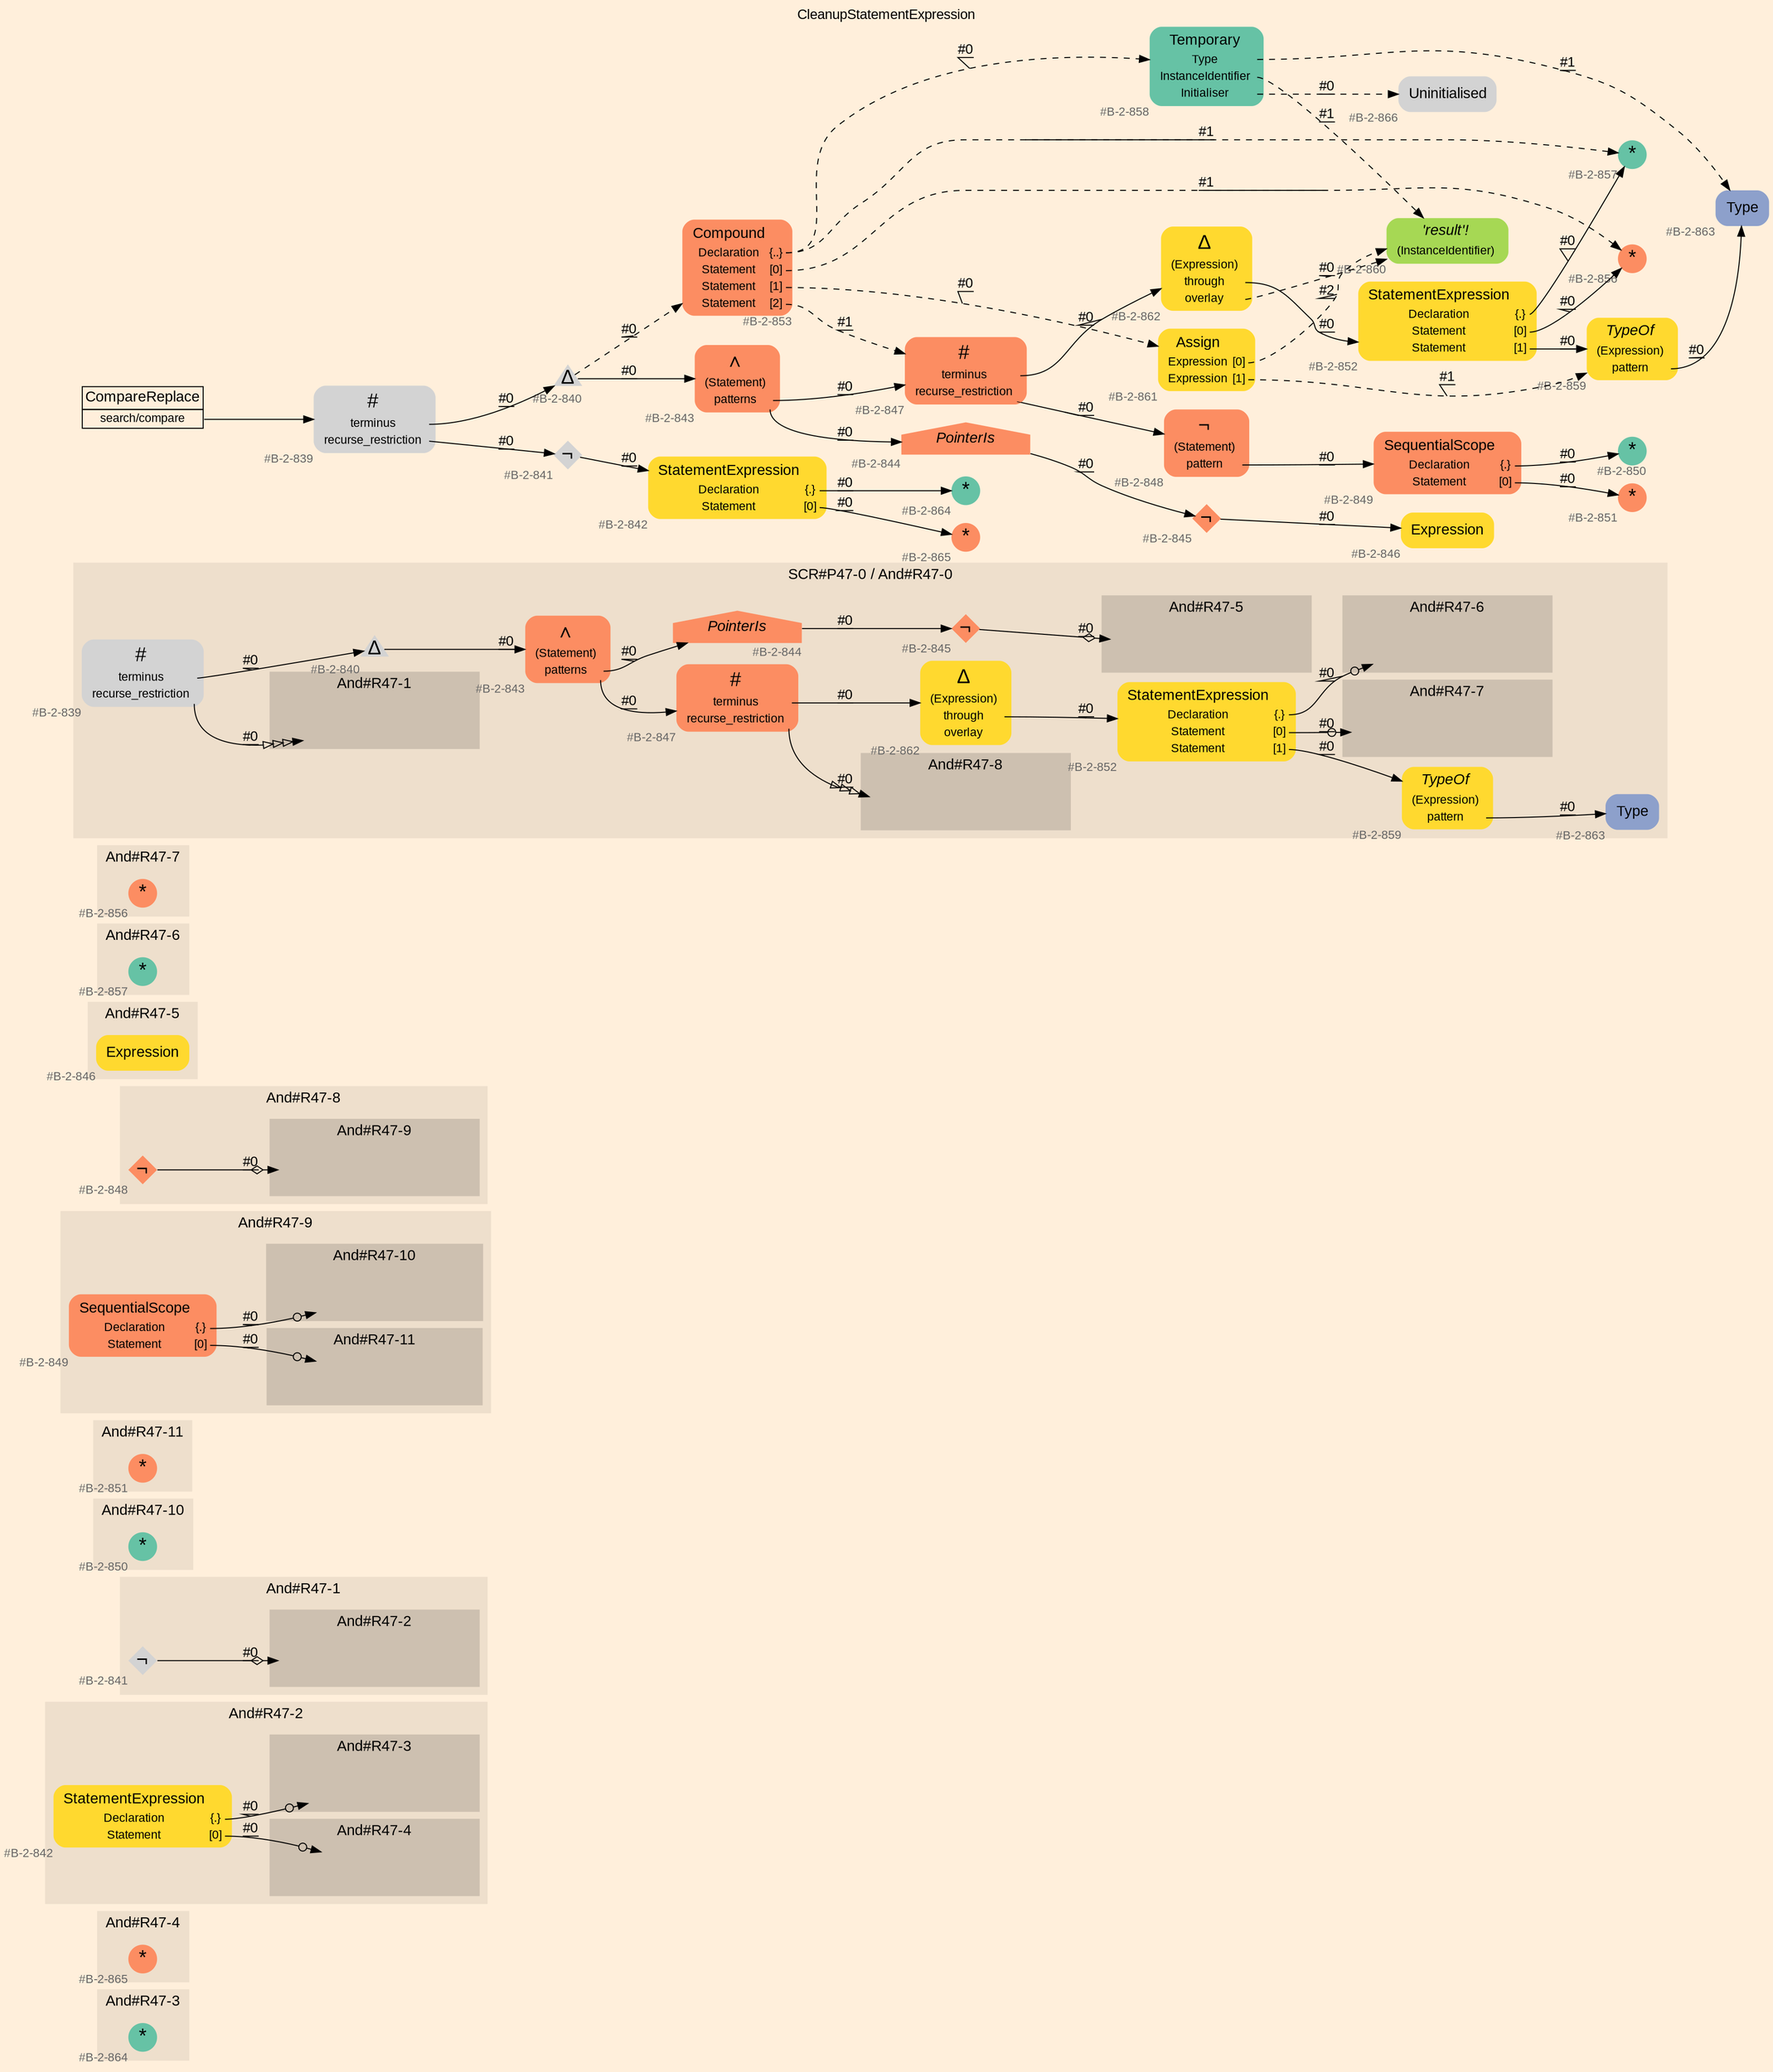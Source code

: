 digraph "CleanupStatementExpression" {
label = "CleanupStatementExpression"
labelloc = t
graph [
    rankdir = "LR"
    ranksep = 0.3
    bgcolor = antiquewhite1
    color = black
    fontcolor = black
    fontname = "Arial"
];
node [
    fontname = "Arial"
];
edge [
    fontname = "Arial"
];

// -------------------- figure And#R47-3 --------------------
// -------- region And#R47-3 ----------
subgraph "clusterAnd#R47-3" {
    label = "And#R47-3"
    style = "filled"
    color = antiquewhite2
    fontsize = "15"
    // -------- block And#R47-3/#B-2-864 ----------
    "And#R47-3/#B-2-864" [
        fillcolor = "/set28/1"
        xlabel = "#B-2-864"
        fontsize = "12"
        fontcolor = grey40
        shape = "circle"
        label = <<FONT COLOR="black" POINT-SIZE="20">*</FONT>>
        style = "filled"
        penwidth = 0.0
        fixedsize = true
        width = 0.4
        height = 0.4
    ];
    
}


// -------------------- figure And#R47-4 --------------------
// -------- region And#R47-4 ----------
subgraph "clusterAnd#R47-4" {
    label = "And#R47-4"
    style = "filled"
    color = antiquewhite2
    fontsize = "15"
    // -------- block And#R47-4/#B-2-865 ----------
    "And#R47-4/#B-2-865" [
        fillcolor = "/set28/2"
        xlabel = "#B-2-865"
        fontsize = "12"
        fontcolor = grey40
        shape = "circle"
        label = <<FONT COLOR="black" POINT-SIZE="20">*</FONT>>
        style = "filled"
        penwidth = 0.0
        fixedsize = true
        width = 0.4
        height = 0.4
    ];
    
}


// -------------------- figure And#R47-2 --------------------
// -------- region And#R47-2 ----------
subgraph "clusterAnd#R47-2" {
    label = "And#R47-2"
    style = "filled"
    color = antiquewhite2
    fontsize = "15"
    // -------- block And#R47-2/#B-2-842 ----------
    "And#R47-2/#B-2-842" [
        fillcolor = "/set28/6"
        xlabel = "#B-2-842"
        fontsize = "12"
        fontcolor = grey40
        shape = "plaintext"
        label = <<TABLE BORDER="0" CELLBORDER="0" CELLSPACING="0">
         <TR><TD><FONT COLOR="black" POINT-SIZE="15">StatementExpression</FONT></TD></TR>
         <TR><TD><FONT COLOR="black" POINT-SIZE="12">Declaration</FONT></TD><TD PORT="port0"><FONT COLOR="black" POINT-SIZE="12">{.}</FONT></TD></TR>
         <TR><TD><FONT COLOR="black" POINT-SIZE="12">Statement</FONT></TD><TD PORT="port1"><FONT COLOR="black" POINT-SIZE="12">[0]</FONT></TD></TR>
        </TABLE>>
        style = "rounded,filled"
    ];
    
    // -------- region And#R47-2/And#R47-3 ----------
    subgraph "clusterAnd#R47-2/And#R47-3" {
        label = "And#R47-3"
        style = "filled"
        color = antiquewhite3
        fontsize = "15"
        // -------- block And#R47-2/And#R47-3/#B-2-864 ----------
        "And#R47-2/And#R47-3/#B-2-864" [
            fillcolor = "/set28/1"
            xlabel = "#B-2-864"
            fontsize = "12"
            fontcolor = grey40
            shape = "none"
            style = "invisible"
        ];
        
    }
    
    // -------- region And#R47-2/And#R47-4 ----------
    subgraph "clusterAnd#R47-2/And#R47-4" {
        label = "And#R47-4"
        style = "filled"
        color = antiquewhite3
        fontsize = "15"
        // -------- block And#R47-2/And#R47-4/#B-2-865 ----------
        "And#R47-2/And#R47-4/#B-2-865" [
            fillcolor = "/set28/2"
            xlabel = "#B-2-865"
            fontsize = "12"
            fontcolor = grey40
            shape = "none"
            style = "invisible"
        ];
        
    }
    
}

"And#R47-2/#B-2-842":port0 -> "And#R47-2/And#R47-3/#B-2-864" [
    arrowhead="normalnoneodot"
    label = "#0"
    decorate = true
    color = black
    fontcolor = black
];

"And#R47-2/#B-2-842":port1 -> "And#R47-2/And#R47-4/#B-2-865" [
    arrowhead="normalnoneodot"
    label = "#0"
    decorate = true
    color = black
    fontcolor = black
];


// -------------------- figure And#R47-1 --------------------
// -------- region And#R47-1 ----------
subgraph "clusterAnd#R47-1" {
    label = "And#R47-1"
    style = "filled"
    color = antiquewhite2
    fontsize = "15"
    // -------- block And#R47-1/#B-2-841 ----------
    "And#R47-1/#B-2-841" [
        xlabel = "#B-2-841"
        fontsize = "12"
        fontcolor = grey40
        shape = "diamond"
        label = <<FONT COLOR="black" POINT-SIZE="20">¬</FONT>>
        style = "filled"
        penwidth = 0.0
        fixedsize = true
        width = 0.4
        height = 0.4
    ];
    
    // -------- region And#R47-1/And#R47-2 ----------
    subgraph "clusterAnd#R47-1/And#R47-2" {
        label = "And#R47-2"
        style = "filled"
        color = antiquewhite3
        fontsize = "15"
        // -------- block And#R47-1/And#R47-2/#B-2-842 ----------
        "And#R47-1/And#R47-2/#B-2-842" [
            fillcolor = "/set28/6"
            xlabel = "#B-2-842"
            fontsize = "12"
            fontcolor = grey40
            shape = "none"
            style = "invisible"
        ];
        
    }
    
}

"And#R47-1/#B-2-841" -> "And#R47-1/And#R47-2/#B-2-842" [
    arrowhead="normalnoneodiamond"
    label = "#0"
    decorate = true
    color = black
    fontcolor = black
];


// -------------------- figure And#R47-10 --------------------
// -------- region And#R47-10 ----------
subgraph "clusterAnd#R47-10" {
    label = "And#R47-10"
    style = "filled"
    color = antiquewhite2
    fontsize = "15"
    // -------- block And#R47-10/#B-2-850 ----------
    "And#R47-10/#B-2-850" [
        fillcolor = "/set28/1"
        xlabel = "#B-2-850"
        fontsize = "12"
        fontcolor = grey40
        shape = "circle"
        label = <<FONT COLOR="black" POINT-SIZE="20">*</FONT>>
        style = "filled"
        penwidth = 0.0
        fixedsize = true
        width = 0.4
        height = 0.4
    ];
    
}


// -------------------- figure And#R47-11 --------------------
// -------- region And#R47-11 ----------
subgraph "clusterAnd#R47-11" {
    label = "And#R47-11"
    style = "filled"
    color = antiquewhite2
    fontsize = "15"
    // -------- block And#R47-11/#B-2-851 ----------
    "And#R47-11/#B-2-851" [
        fillcolor = "/set28/2"
        xlabel = "#B-2-851"
        fontsize = "12"
        fontcolor = grey40
        shape = "circle"
        label = <<FONT COLOR="black" POINT-SIZE="20">*</FONT>>
        style = "filled"
        penwidth = 0.0
        fixedsize = true
        width = 0.4
        height = 0.4
    ];
    
}


// -------------------- figure And#R47-9 --------------------
// -------- region And#R47-9 ----------
subgraph "clusterAnd#R47-9" {
    label = "And#R47-9"
    style = "filled"
    color = antiquewhite2
    fontsize = "15"
    // -------- block And#R47-9/#B-2-849 ----------
    "And#R47-9/#B-2-849" [
        fillcolor = "/set28/2"
        xlabel = "#B-2-849"
        fontsize = "12"
        fontcolor = grey40
        shape = "plaintext"
        label = <<TABLE BORDER="0" CELLBORDER="0" CELLSPACING="0">
         <TR><TD><FONT COLOR="black" POINT-SIZE="15">SequentialScope</FONT></TD></TR>
         <TR><TD><FONT COLOR="black" POINT-SIZE="12">Declaration</FONT></TD><TD PORT="port0"><FONT COLOR="black" POINT-SIZE="12">{.}</FONT></TD></TR>
         <TR><TD><FONT COLOR="black" POINT-SIZE="12">Statement</FONT></TD><TD PORT="port1"><FONT COLOR="black" POINT-SIZE="12">[0]</FONT></TD></TR>
        </TABLE>>
        style = "rounded,filled"
    ];
    
    // -------- region And#R47-9/And#R47-10 ----------
    subgraph "clusterAnd#R47-9/And#R47-10" {
        label = "And#R47-10"
        style = "filled"
        color = antiquewhite3
        fontsize = "15"
        // -------- block And#R47-9/And#R47-10/#B-2-850 ----------
        "And#R47-9/And#R47-10/#B-2-850" [
            fillcolor = "/set28/1"
            xlabel = "#B-2-850"
            fontsize = "12"
            fontcolor = grey40
            shape = "none"
            style = "invisible"
        ];
        
    }
    
    // -------- region And#R47-9/And#R47-11 ----------
    subgraph "clusterAnd#R47-9/And#R47-11" {
        label = "And#R47-11"
        style = "filled"
        color = antiquewhite3
        fontsize = "15"
        // -------- block And#R47-9/And#R47-11/#B-2-851 ----------
        "And#R47-9/And#R47-11/#B-2-851" [
            fillcolor = "/set28/2"
            xlabel = "#B-2-851"
            fontsize = "12"
            fontcolor = grey40
            shape = "none"
            style = "invisible"
        ];
        
    }
    
}

"And#R47-9/#B-2-849":port0 -> "And#R47-9/And#R47-10/#B-2-850" [
    arrowhead="normalnoneodot"
    label = "#0"
    decorate = true
    color = black
    fontcolor = black
];

"And#R47-9/#B-2-849":port1 -> "And#R47-9/And#R47-11/#B-2-851" [
    arrowhead="normalnoneodot"
    label = "#0"
    decorate = true
    color = black
    fontcolor = black
];


// -------------------- figure And#R47-8 --------------------
// -------- region And#R47-8 ----------
subgraph "clusterAnd#R47-8" {
    label = "And#R47-8"
    style = "filled"
    color = antiquewhite2
    fontsize = "15"
    // -------- block And#R47-8/#B-2-848 ----------
    "And#R47-8/#B-2-848" [
        fillcolor = "/set28/2"
        xlabel = "#B-2-848"
        fontsize = "12"
        fontcolor = grey40
        shape = "diamond"
        label = <<FONT COLOR="black" POINT-SIZE="20">¬</FONT>>
        style = "filled"
        penwidth = 0.0
        fixedsize = true
        width = 0.4
        height = 0.4
    ];
    
    // -------- region And#R47-8/And#R47-9 ----------
    subgraph "clusterAnd#R47-8/And#R47-9" {
        label = "And#R47-9"
        style = "filled"
        color = antiquewhite3
        fontsize = "15"
        // -------- block And#R47-8/And#R47-9/#B-2-849 ----------
        "And#R47-8/And#R47-9/#B-2-849" [
            fillcolor = "/set28/2"
            xlabel = "#B-2-849"
            fontsize = "12"
            fontcolor = grey40
            shape = "none"
            style = "invisible"
        ];
        
    }
    
}

"And#R47-8/#B-2-848" -> "And#R47-8/And#R47-9/#B-2-849" [
    arrowhead="normalnoneodiamond"
    label = "#0"
    decorate = true
    color = black
    fontcolor = black
];


// -------------------- figure And#R47-5 --------------------
// -------- region And#R47-5 ----------
subgraph "clusterAnd#R47-5" {
    label = "And#R47-5"
    style = "filled"
    color = antiquewhite2
    fontsize = "15"
    // -------- block And#R47-5/#B-2-846 ----------
    "And#R47-5/#B-2-846" [
        fillcolor = "/set28/6"
        xlabel = "#B-2-846"
        fontsize = "12"
        fontcolor = grey40
        shape = "plaintext"
        label = <<TABLE BORDER="0" CELLBORDER="0" CELLSPACING="0">
         <TR><TD><FONT COLOR="black" POINT-SIZE="15">Expression</FONT></TD></TR>
        </TABLE>>
        style = "rounded,filled"
    ];
    
}


// -------------------- figure And#R47-6 --------------------
// -------- region And#R47-6 ----------
subgraph "clusterAnd#R47-6" {
    label = "And#R47-6"
    style = "filled"
    color = antiquewhite2
    fontsize = "15"
    // -------- block And#R47-6/#B-2-857 ----------
    "And#R47-6/#B-2-857" [
        fillcolor = "/set28/1"
        xlabel = "#B-2-857"
        fontsize = "12"
        fontcolor = grey40
        shape = "circle"
        label = <<FONT COLOR="black" POINT-SIZE="20">*</FONT>>
        style = "filled"
        penwidth = 0.0
        fixedsize = true
        width = 0.4
        height = 0.4
    ];
    
}


// -------------------- figure And#R47-7 --------------------
// -------- region And#R47-7 ----------
subgraph "clusterAnd#R47-7" {
    label = "And#R47-7"
    style = "filled"
    color = antiquewhite2
    fontsize = "15"
    // -------- block And#R47-7/#B-2-856 ----------
    "And#R47-7/#B-2-856" [
        fillcolor = "/set28/2"
        xlabel = "#B-2-856"
        fontsize = "12"
        fontcolor = grey40
        shape = "circle"
        label = <<FONT COLOR="black" POINT-SIZE="20">*</FONT>>
        style = "filled"
        penwidth = 0.0
        fixedsize = true
        width = 0.4
        height = 0.4
    ];
    
}


// -------------------- figure And#R47-0 --------------------
// -------- region And#R47-0 ----------
subgraph "clusterAnd#R47-0" {
    label = "SCR#P47-0 / And#R47-0"
    style = "filled"
    color = antiquewhite2
    fontsize = "15"
    // -------- block And#R47-0/#B-2-843 ----------
    "And#R47-0/#B-2-843" [
        fillcolor = "/set28/2"
        xlabel = "#B-2-843"
        fontsize = "12"
        fontcolor = grey40
        shape = "plaintext"
        label = <<TABLE BORDER="0" CELLBORDER="0" CELLSPACING="0">
         <TR><TD><FONT COLOR="black" POINT-SIZE="20">∧</FONT></TD></TR>
         <TR><TD><FONT COLOR="black" POINT-SIZE="12">(Statement)</FONT></TD><TD PORT="port0"></TD></TR>
         <TR><TD><FONT COLOR="black" POINT-SIZE="12">patterns</FONT></TD><TD PORT="port1"></TD></TR>
        </TABLE>>
        style = "rounded,filled"
    ];
    
    // -------- block And#R47-0/#B-2-863 ----------
    "And#R47-0/#B-2-863" [
        fillcolor = "/set28/3"
        xlabel = "#B-2-863"
        fontsize = "12"
        fontcolor = grey40
        shape = "plaintext"
        label = <<TABLE BORDER="0" CELLBORDER="0" CELLSPACING="0">
         <TR><TD><FONT COLOR="black" POINT-SIZE="15">Type</FONT></TD></TR>
        </TABLE>>
        style = "rounded,filled"
    ];
    
    // -------- block And#R47-0/#B-2-852 ----------
    "And#R47-0/#B-2-852" [
        fillcolor = "/set28/6"
        xlabel = "#B-2-852"
        fontsize = "12"
        fontcolor = grey40
        shape = "plaintext"
        label = <<TABLE BORDER="0" CELLBORDER="0" CELLSPACING="0">
         <TR><TD><FONT COLOR="black" POINT-SIZE="15">StatementExpression</FONT></TD></TR>
         <TR><TD><FONT COLOR="black" POINT-SIZE="12">Declaration</FONT></TD><TD PORT="port0"><FONT COLOR="black" POINT-SIZE="12">{.}</FONT></TD></TR>
         <TR><TD><FONT COLOR="black" POINT-SIZE="12">Statement</FONT></TD><TD PORT="port1"><FONT COLOR="black" POINT-SIZE="12">[0]</FONT></TD></TR>
         <TR><TD><FONT COLOR="black" POINT-SIZE="12">Statement</FONT></TD><TD PORT="port2"><FONT COLOR="black" POINT-SIZE="12">[1]</FONT></TD></TR>
        </TABLE>>
        style = "rounded,filled"
    ];
    
    // -------- block And#R47-0/#B-2-845 ----------
    "And#R47-0/#B-2-845" [
        fillcolor = "/set28/2"
        xlabel = "#B-2-845"
        fontsize = "12"
        fontcolor = grey40
        shape = "diamond"
        label = <<FONT COLOR="black" POINT-SIZE="20">¬</FONT>>
        style = "filled"
        penwidth = 0.0
        fixedsize = true
        width = 0.4
        height = 0.4
    ];
    
    // -------- block And#R47-0/#B-2-862 ----------
    "And#R47-0/#B-2-862" [
        fillcolor = "/set28/6"
        xlabel = "#B-2-862"
        fontsize = "12"
        fontcolor = grey40
        shape = "plaintext"
        label = <<TABLE BORDER="0" CELLBORDER="0" CELLSPACING="0">
         <TR><TD><FONT COLOR="black" POINT-SIZE="20">Δ</FONT></TD></TR>
         <TR><TD><FONT COLOR="black" POINT-SIZE="12">(Expression)</FONT></TD><TD PORT="port0"></TD></TR>
         <TR><TD><FONT COLOR="black" POINT-SIZE="12">through</FONT></TD><TD PORT="port1"></TD></TR>
         <TR><TD><FONT COLOR="black" POINT-SIZE="12">overlay</FONT></TD><TD PORT="port2"></TD></TR>
        </TABLE>>
        style = "rounded,filled"
    ];
    
    // -------- block And#R47-0/#B-2-839 ----------
    "And#R47-0/#B-2-839" [
        xlabel = "#B-2-839"
        fontsize = "12"
        fontcolor = grey40
        shape = "plaintext"
        label = <<TABLE BORDER="0" CELLBORDER="0" CELLSPACING="0">
         <TR><TD><FONT COLOR="black" POINT-SIZE="20">#</FONT></TD></TR>
         <TR><TD><FONT COLOR="black" POINT-SIZE="12">terminus</FONT></TD><TD PORT="port0"></TD></TR>
         <TR><TD><FONT COLOR="black" POINT-SIZE="12">recurse_restriction</FONT></TD><TD PORT="port1"></TD></TR>
        </TABLE>>
        style = "rounded,filled"
    ];
    
    // -------- block And#R47-0/#B-2-847 ----------
    "And#R47-0/#B-2-847" [
        fillcolor = "/set28/2"
        xlabel = "#B-2-847"
        fontsize = "12"
        fontcolor = grey40
        shape = "plaintext"
        label = <<TABLE BORDER="0" CELLBORDER="0" CELLSPACING="0">
         <TR><TD><FONT COLOR="black" POINT-SIZE="20">#</FONT></TD></TR>
         <TR><TD><FONT COLOR="black" POINT-SIZE="12">terminus</FONT></TD><TD PORT="port0"></TD></TR>
         <TR><TD><FONT COLOR="black" POINT-SIZE="12">recurse_restriction</FONT></TD><TD PORT="port1"></TD></TR>
        </TABLE>>
        style = "rounded,filled"
    ];
    
    // -------- block And#R47-0/#B-2-840 ----------
    "And#R47-0/#B-2-840" [
        xlabel = "#B-2-840"
        fontsize = "12"
        fontcolor = grey40
        shape = "triangle"
        label = <<FONT COLOR="black" POINT-SIZE="20">Δ</FONT>>
        style = "filled"
        penwidth = 0.0
        fixedsize = true
        width = 0.4
        height = 0.4
    ];
    
    // -------- block And#R47-0/#B-2-844 ----------
    "And#R47-0/#B-2-844" [
        fillcolor = "/set28/2"
        xlabel = "#B-2-844"
        fontsize = "12"
        fontcolor = grey40
        shape = "house"
        label = <<FONT COLOR="black" POINT-SIZE="15"><I>PointerIs</I></FONT>>
        style = "filled"
        penwidth = 0.0
    ];
    
    // -------- block And#R47-0/#B-2-859 ----------
    "And#R47-0/#B-2-859" [
        fillcolor = "/set28/6"
        xlabel = "#B-2-859"
        fontsize = "12"
        fontcolor = grey40
        shape = "plaintext"
        label = <<TABLE BORDER="0" CELLBORDER="0" CELLSPACING="0">
         <TR><TD><FONT COLOR="black" POINT-SIZE="15"><I>TypeOf</I></FONT></TD></TR>
         <TR><TD><FONT COLOR="black" POINT-SIZE="12">(Expression)</FONT></TD><TD PORT="port0"></TD></TR>
         <TR><TD><FONT COLOR="black" POINT-SIZE="12">pattern</FONT></TD><TD PORT="port1"></TD></TR>
        </TABLE>>
        style = "rounded,filled"
    ];
    
    // -------- region And#R47-0/And#R47-1 ----------
    subgraph "clusterAnd#R47-0/And#R47-1" {
        label = "And#R47-1"
        style = "filled"
        color = antiquewhite3
        fontsize = "15"
        // -------- block And#R47-0/And#R47-1/#B-2-841 ----------
        "And#R47-0/And#R47-1/#B-2-841" [
            xlabel = "#B-2-841"
            fontsize = "12"
            fontcolor = grey40
            shape = "none"
            style = "invisible"
        ];
        
    }
    
    // -------- region And#R47-0/And#R47-5 ----------
    subgraph "clusterAnd#R47-0/And#R47-5" {
        label = "And#R47-5"
        style = "filled"
        color = antiquewhite3
        fontsize = "15"
        // -------- block And#R47-0/And#R47-5/#B-2-846 ----------
        "And#R47-0/And#R47-5/#B-2-846" [
            fillcolor = "/set28/6"
            xlabel = "#B-2-846"
            fontsize = "12"
            fontcolor = grey40
            shape = "none"
            style = "invisible"
        ];
        
    }
    
    // -------- region And#R47-0/And#R47-6 ----------
    subgraph "clusterAnd#R47-0/And#R47-6" {
        label = "And#R47-6"
        style = "filled"
        color = antiquewhite3
        fontsize = "15"
        // -------- block And#R47-0/And#R47-6/#B-2-857 ----------
        "And#R47-0/And#R47-6/#B-2-857" [
            fillcolor = "/set28/1"
            xlabel = "#B-2-857"
            fontsize = "12"
            fontcolor = grey40
            shape = "none"
            style = "invisible"
        ];
        
    }
    
    // -------- region And#R47-0/And#R47-7 ----------
    subgraph "clusterAnd#R47-0/And#R47-7" {
        label = "And#R47-7"
        style = "filled"
        color = antiquewhite3
        fontsize = "15"
        // -------- block And#R47-0/And#R47-7/#B-2-856 ----------
        "And#R47-0/And#R47-7/#B-2-856" [
            fillcolor = "/set28/2"
            xlabel = "#B-2-856"
            fontsize = "12"
            fontcolor = grey40
            shape = "none"
            style = "invisible"
        ];
        
    }
    
    // -------- region And#R47-0/And#R47-8 ----------
    subgraph "clusterAnd#R47-0/And#R47-8" {
        label = "And#R47-8"
        style = "filled"
        color = antiquewhite3
        fontsize = "15"
        // -------- block And#R47-0/And#R47-8/#B-2-848 ----------
        "And#R47-0/And#R47-8/#B-2-848" [
            fillcolor = "/set28/2"
            xlabel = "#B-2-848"
            fontsize = "12"
            fontcolor = grey40
            shape = "none"
            style = "invisible"
        ];
        
    }
    
}

"And#R47-0/#B-2-843":port1 -> "And#R47-0/#B-2-847" [
    label = "#0"
    decorate = true
    color = black
    fontcolor = black
];

"And#R47-0/#B-2-843":port1 -> "And#R47-0/#B-2-844" [
    label = "#0"
    decorate = true
    color = black
    fontcolor = black
];

"And#R47-0/#B-2-852":port0 -> "And#R47-0/And#R47-6/#B-2-857" [
    arrowhead="normalnoneodot"
    label = "#0"
    decorate = true
    color = black
    fontcolor = black
];

"And#R47-0/#B-2-852":port1 -> "And#R47-0/And#R47-7/#B-2-856" [
    arrowhead="normalnoneodot"
    label = "#0"
    decorate = true
    color = black
    fontcolor = black
];

"And#R47-0/#B-2-852":port2 -> "And#R47-0/#B-2-859" [
    label = "#0"
    decorate = true
    color = black
    fontcolor = black
];

"And#R47-0/#B-2-845" -> "And#R47-0/And#R47-5/#B-2-846" [
    arrowhead="normalnoneodiamond"
    label = "#0"
    decorate = true
    color = black
    fontcolor = black
];

"And#R47-0/#B-2-862":port1 -> "And#R47-0/#B-2-852" [
    label = "#0"
    decorate = true
    color = black
    fontcolor = black
];

"And#R47-0/#B-2-839":port0 -> "And#R47-0/#B-2-840" [
    label = "#0"
    decorate = true
    color = black
    fontcolor = black
];

"And#R47-0/#B-2-839":port1 -> "And#R47-0/And#R47-1/#B-2-841" [
    arrowhead="normalonormalonormalonormal"
    label = "#0"
    decorate = true
    color = black
    fontcolor = black
];

"And#R47-0/#B-2-847":port0 -> "And#R47-0/#B-2-862" [
    label = "#0"
    decorate = true
    color = black
    fontcolor = black
];

"And#R47-0/#B-2-847":port1 -> "And#R47-0/And#R47-8/#B-2-848" [
    arrowhead="normalonormalonormalonormal"
    label = "#0"
    decorate = true
    color = black
    fontcolor = black
];

"And#R47-0/#B-2-840" -> "And#R47-0/#B-2-843" [
    label = "#0"
    decorate = true
    color = black
    fontcolor = black
];

"And#R47-0/#B-2-844" -> "And#R47-0/#B-2-845" [
    label = "#0"
    decorate = true
    color = black
    fontcolor = black
];

"And#R47-0/#B-2-859":port1 -> "And#R47-0/#B-2-863" [
    label = "#0"
    decorate = true
    color = black
    fontcolor = black
];


// -------------------- transformation figure --------------------
// -------- block CR#X47-10-47 ----------
"CR#X47-10-47" [
    fillcolor = antiquewhite1
    fontsize = "12"
    fontcolor = grey40
    shape = "plaintext"
    label = <<TABLE BORDER="0" CELLBORDER="1" CELLSPACING="0">
     <TR><TD><FONT COLOR="black" POINT-SIZE="15">CompareReplace</FONT></TD></TR>
     <TR><TD PORT="port0"><FONT COLOR="black" POINT-SIZE="12">search/compare</FONT></TD></TR>
    </TABLE>>
    style = "filled"
    color = black
];

// -------- block #B-2-839 ----------
"#B-2-839" [
    xlabel = "#B-2-839"
    fontsize = "12"
    fontcolor = grey40
    shape = "plaintext"
    label = <<TABLE BORDER="0" CELLBORDER="0" CELLSPACING="0">
     <TR><TD><FONT COLOR="black" POINT-SIZE="20">#</FONT></TD></TR>
     <TR><TD><FONT COLOR="black" POINT-SIZE="12">terminus</FONT></TD><TD PORT="port0"></TD></TR>
     <TR><TD><FONT COLOR="black" POINT-SIZE="12">recurse_restriction</FONT></TD><TD PORT="port1"></TD></TR>
    </TABLE>>
    style = "rounded,filled"
];

// -------- block #B-2-840 ----------
"#B-2-840" [
    xlabel = "#B-2-840"
    fontsize = "12"
    fontcolor = grey40
    shape = "triangle"
    label = <<FONT COLOR="black" POINT-SIZE="20">Δ</FONT>>
    style = "filled"
    penwidth = 0.0
    fixedsize = true
    width = 0.4
    height = 0.4
];

// -------- block #B-2-843 ----------
"#B-2-843" [
    fillcolor = "/set28/2"
    xlabel = "#B-2-843"
    fontsize = "12"
    fontcolor = grey40
    shape = "plaintext"
    label = <<TABLE BORDER="0" CELLBORDER="0" CELLSPACING="0">
     <TR><TD><FONT COLOR="black" POINT-SIZE="20">∧</FONT></TD></TR>
     <TR><TD><FONT COLOR="black" POINT-SIZE="12">(Statement)</FONT></TD><TD PORT="port0"></TD></TR>
     <TR><TD><FONT COLOR="black" POINT-SIZE="12">patterns</FONT></TD><TD PORT="port1"></TD></TR>
    </TABLE>>
    style = "rounded,filled"
];

// -------- block #B-2-847 ----------
"#B-2-847" [
    fillcolor = "/set28/2"
    xlabel = "#B-2-847"
    fontsize = "12"
    fontcolor = grey40
    shape = "plaintext"
    label = <<TABLE BORDER="0" CELLBORDER="0" CELLSPACING="0">
     <TR><TD><FONT COLOR="black" POINT-SIZE="20">#</FONT></TD></TR>
     <TR><TD><FONT COLOR="black" POINT-SIZE="12">terminus</FONT></TD><TD PORT="port0"></TD></TR>
     <TR><TD><FONT COLOR="black" POINT-SIZE="12">recurse_restriction</FONT></TD><TD PORT="port1"></TD></TR>
    </TABLE>>
    style = "rounded,filled"
];

// -------- block #B-2-862 ----------
"#B-2-862" [
    fillcolor = "/set28/6"
    xlabel = "#B-2-862"
    fontsize = "12"
    fontcolor = grey40
    shape = "plaintext"
    label = <<TABLE BORDER="0" CELLBORDER="0" CELLSPACING="0">
     <TR><TD><FONT COLOR="black" POINT-SIZE="20">Δ</FONT></TD></TR>
     <TR><TD><FONT COLOR="black" POINT-SIZE="12">(Expression)</FONT></TD><TD PORT="port0"></TD></TR>
     <TR><TD><FONT COLOR="black" POINT-SIZE="12">through</FONT></TD><TD PORT="port1"></TD></TR>
     <TR><TD><FONT COLOR="black" POINT-SIZE="12">overlay</FONT></TD><TD PORT="port2"></TD></TR>
    </TABLE>>
    style = "rounded,filled"
];

// -------- block #B-2-852 ----------
"#B-2-852" [
    fillcolor = "/set28/6"
    xlabel = "#B-2-852"
    fontsize = "12"
    fontcolor = grey40
    shape = "plaintext"
    label = <<TABLE BORDER="0" CELLBORDER="0" CELLSPACING="0">
     <TR><TD><FONT COLOR="black" POINT-SIZE="15">StatementExpression</FONT></TD></TR>
     <TR><TD><FONT COLOR="black" POINT-SIZE="12">Declaration</FONT></TD><TD PORT="port0"><FONT COLOR="black" POINT-SIZE="12">{.}</FONT></TD></TR>
     <TR><TD><FONT COLOR="black" POINT-SIZE="12">Statement</FONT></TD><TD PORT="port1"><FONT COLOR="black" POINT-SIZE="12">[0]</FONT></TD></TR>
     <TR><TD><FONT COLOR="black" POINT-SIZE="12">Statement</FONT></TD><TD PORT="port2"><FONT COLOR="black" POINT-SIZE="12">[1]</FONT></TD></TR>
    </TABLE>>
    style = "rounded,filled"
];

// -------- block #B-2-857 ----------
"#B-2-857" [
    fillcolor = "/set28/1"
    xlabel = "#B-2-857"
    fontsize = "12"
    fontcolor = grey40
    shape = "circle"
    label = <<FONT COLOR="black" POINT-SIZE="20">*</FONT>>
    style = "filled"
    penwidth = 0.0
    fixedsize = true
    width = 0.4
    height = 0.4
];

// -------- block #B-2-856 ----------
"#B-2-856" [
    fillcolor = "/set28/2"
    xlabel = "#B-2-856"
    fontsize = "12"
    fontcolor = grey40
    shape = "circle"
    label = <<FONT COLOR="black" POINT-SIZE="20">*</FONT>>
    style = "filled"
    penwidth = 0.0
    fixedsize = true
    width = 0.4
    height = 0.4
];

// -------- block #B-2-859 ----------
"#B-2-859" [
    fillcolor = "/set28/6"
    xlabel = "#B-2-859"
    fontsize = "12"
    fontcolor = grey40
    shape = "plaintext"
    label = <<TABLE BORDER="0" CELLBORDER="0" CELLSPACING="0">
     <TR><TD><FONT COLOR="black" POINT-SIZE="15"><I>TypeOf</I></FONT></TD></TR>
     <TR><TD><FONT COLOR="black" POINT-SIZE="12">(Expression)</FONT></TD><TD PORT="port0"></TD></TR>
     <TR><TD><FONT COLOR="black" POINT-SIZE="12">pattern</FONT></TD><TD PORT="port1"></TD></TR>
    </TABLE>>
    style = "rounded,filled"
];

// -------- block #B-2-863 ----------
"#B-2-863" [
    fillcolor = "/set28/3"
    xlabel = "#B-2-863"
    fontsize = "12"
    fontcolor = grey40
    shape = "plaintext"
    label = <<TABLE BORDER="0" CELLBORDER="0" CELLSPACING="0">
     <TR><TD><FONT COLOR="black" POINT-SIZE="15">Type</FONT></TD></TR>
    </TABLE>>
    style = "rounded,filled"
];

// -------- block #B-2-860 ----------
"#B-2-860" [
    fillcolor = "/set28/5"
    xlabel = "#B-2-860"
    fontsize = "12"
    fontcolor = grey40
    shape = "plaintext"
    label = <<TABLE BORDER="0" CELLBORDER="0" CELLSPACING="0">
     <TR><TD><FONT COLOR="black" POINT-SIZE="15"><I>'result'!</I></FONT></TD></TR>
     <TR><TD><FONT COLOR="black" POINT-SIZE="12">(InstanceIdentifier)</FONT></TD><TD PORT="port0"></TD></TR>
    </TABLE>>
    style = "rounded,filled"
];

// -------- block #B-2-848 ----------
"#B-2-848" [
    fillcolor = "/set28/2"
    xlabel = "#B-2-848"
    fontsize = "12"
    fontcolor = grey40
    shape = "plaintext"
    label = <<TABLE BORDER="0" CELLBORDER="0" CELLSPACING="0">
     <TR><TD><FONT COLOR="black" POINT-SIZE="20">¬</FONT></TD></TR>
     <TR><TD><FONT COLOR="black" POINT-SIZE="12">(Statement)</FONT></TD><TD PORT="port0"></TD></TR>
     <TR><TD><FONT COLOR="black" POINT-SIZE="12">pattern</FONT></TD><TD PORT="port1"></TD></TR>
    </TABLE>>
    style = "rounded,filled"
];

// -------- block #B-2-849 ----------
"#B-2-849" [
    fillcolor = "/set28/2"
    xlabel = "#B-2-849"
    fontsize = "12"
    fontcolor = grey40
    shape = "plaintext"
    label = <<TABLE BORDER="0" CELLBORDER="0" CELLSPACING="0">
     <TR><TD><FONT COLOR="black" POINT-SIZE="15">SequentialScope</FONT></TD></TR>
     <TR><TD><FONT COLOR="black" POINT-SIZE="12">Declaration</FONT></TD><TD PORT="port0"><FONT COLOR="black" POINT-SIZE="12">{.}</FONT></TD></TR>
     <TR><TD><FONT COLOR="black" POINT-SIZE="12">Statement</FONT></TD><TD PORT="port1"><FONT COLOR="black" POINT-SIZE="12">[0]</FONT></TD></TR>
    </TABLE>>
    style = "rounded,filled"
];

// -------- block #B-2-850 ----------
"#B-2-850" [
    fillcolor = "/set28/1"
    xlabel = "#B-2-850"
    fontsize = "12"
    fontcolor = grey40
    shape = "circle"
    label = <<FONT COLOR="black" POINT-SIZE="20">*</FONT>>
    style = "filled"
    penwidth = 0.0
    fixedsize = true
    width = 0.4
    height = 0.4
];

// -------- block #B-2-851 ----------
"#B-2-851" [
    fillcolor = "/set28/2"
    xlabel = "#B-2-851"
    fontsize = "12"
    fontcolor = grey40
    shape = "circle"
    label = <<FONT COLOR="black" POINT-SIZE="20">*</FONT>>
    style = "filled"
    penwidth = 0.0
    fixedsize = true
    width = 0.4
    height = 0.4
];

// -------- block #B-2-844 ----------
"#B-2-844" [
    fillcolor = "/set28/2"
    xlabel = "#B-2-844"
    fontsize = "12"
    fontcolor = grey40
    shape = "house"
    label = <<FONT COLOR="black" POINT-SIZE="15"><I>PointerIs</I></FONT>>
    style = "filled"
    penwidth = 0.0
];

// -------- block #B-2-845 ----------
"#B-2-845" [
    fillcolor = "/set28/2"
    xlabel = "#B-2-845"
    fontsize = "12"
    fontcolor = grey40
    shape = "diamond"
    label = <<FONT COLOR="black" POINT-SIZE="20">¬</FONT>>
    style = "filled"
    penwidth = 0.0
    fixedsize = true
    width = 0.4
    height = 0.4
];

// -------- block #B-2-846 ----------
"#B-2-846" [
    fillcolor = "/set28/6"
    xlabel = "#B-2-846"
    fontsize = "12"
    fontcolor = grey40
    shape = "plaintext"
    label = <<TABLE BORDER="0" CELLBORDER="0" CELLSPACING="0">
     <TR><TD><FONT COLOR="black" POINT-SIZE="15">Expression</FONT></TD></TR>
    </TABLE>>
    style = "rounded,filled"
];

// -------- block #B-2-853 ----------
"#B-2-853" [
    fillcolor = "/set28/2"
    xlabel = "#B-2-853"
    fontsize = "12"
    fontcolor = grey40
    shape = "plaintext"
    label = <<TABLE BORDER="0" CELLBORDER="0" CELLSPACING="0">
     <TR><TD><FONT COLOR="black" POINT-SIZE="15">Compound</FONT></TD></TR>
     <TR><TD><FONT COLOR="black" POINT-SIZE="12">Declaration</FONT></TD><TD PORT="port0"><FONT COLOR="black" POINT-SIZE="12">{..}</FONT></TD></TR>
     <TR><TD><FONT COLOR="black" POINT-SIZE="12">Statement</FONT></TD><TD PORT="port1"><FONT COLOR="black" POINT-SIZE="12">[0]</FONT></TD></TR>
     <TR><TD><FONT COLOR="black" POINT-SIZE="12">Statement</FONT></TD><TD PORT="port2"><FONT COLOR="black" POINT-SIZE="12">[1]</FONT></TD></TR>
     <TR><TD><FONT COLOR="black" POINT-SIZE="12">Statement</FONT></TD><TD PORT="port3"><FONT COLOR="black" POINT-SIZE="12">[2]</FONT></TD></TR>
    </TABLE>>
    style = "rounded,filled"
];

// -------- block #B-2-858 ----------
"#B-2-858" [
    fillcolor = "/set28/1"
    xlabel = "#B-2-858"
    fontsize = "12"
    fontcolor = grey40
    shape = "plaintext"
    label = <<TABLE BORDER="0" CELLBORDER="0" CELLSPACING="0">
     <TR><TD><FONT COLOR="black" POINT-SIZE="15">Temporary</FONT></TD></TR>
     <TR><TD><FONT COLOR="black" POINT-SIZE="12">Type</FONT></TD><TD PORT="port0"></TD></TR>
     <TR><TD><FONT COLOR="black" POINT-SIZE="12">InstanceIdentifier</FONT></TD><TD PORT="port1"></TD></TR>
     <TR><TD><FONT COLOR="black" POINT-SIZE="12">Initialiser</FONT></TD><TD PORT="port2"></TD></TR>
    </TABLE>>
    style = "rounded,filled"
];

// -------- block #B-2-866 ----------
"#B-2-866" [
    xlabel = "#B-2-866"
    fontsize = "12"
    fontcolor = grey40
    shape = "plaintext"
    label = <<TABLE BORDER="0" CELLBORDER="0" CELLSPACING="0">
     <TR><TD><FONT COLOR="black" POINT-SIZE="15">Uninitialised</FONT></TD></TR>
    </TABLE>>
    style = "rounded,filled"
];

// -------- block #B-2-861 ----------
"#B-2-861" [
    fillcolor = "/set28/6"
    xlabel = "#B-2-861"
    fontsize = "12"
    fontcolor = grey40
    shape = "plaintext"
    label = <<TABLE BORDER="0" CELLBORDER="0" CELLSPACING="0">
     <TR><TD><FONT COLOR="black" POINT-SIZE="15">Assign</FONT></TD></TR>
     <TR><TD><FONT COLOR="black" POINT-SIZE="12">Expression</FONT></TD><TD PORT="port0"><FONT COLOR="black" POINT-SIZE="12">[0]</FONT></TD></TR>
     <TR><TD><FONT COLOR="black" POINT-SIZE="12">Expression</FONT></TD><TD PORT="port1"><FONT COLOR="black" POINT-SIZE="12">[1]</FONT></TD></TR>
    </TABLE>>
    style = "rounded,filled"
];

// -------- block #B-2-841 ----------
"#B-2-841" [
    xlabel = "#B-2-841"
    fontsize = "12"
    fontcolor = grey40
    shape = "diamond"
    label = <<FONT COLOR="black" POINT-SIZE="20">¬</FONT>>
    style = "filled"
    penwidth = 0.0
    fixedsize = true
    width = 0.4
    height = 0.4
];

// -------- block #B-2-842 ----------
"#B-2-842" [
    fillcolor = "/set28/6"
    xlabel = "#B-2-842"
    fontsize = "12"
    fontcolor = grey40
    shape = "plaintext"
    label = <<TABLE BORDER="0" CELLBORDER="0" CELLSPACING="0">
     <TR><TD><FONT COLOR="black" POINT-SIZE="15">StatementExpression</FONT></TD></TR>
     <TR><TD><FONT COLOR="black" POINT-SIZE="12">Declaration</FONT></TD><TD PORT="port0"><FONT COLOR="black" POINT-SIZE="12">{.}</FONT></TD></TR>
     <TR><TD><FONT COLOR="black" POINT-SIZE="12">Statement</FONT></TD><TD PORT="port1"><FONT COLOR="black" POINT-SIZE="12">[0]</FONT></TD></TR>
    </TABLE>>
    style = "rounded,filled"
];

// -------- block #B-2-864 ----------
"#B-2-864" [
    fillcolor = "/set28/1"
    xlabel = "#B-2-864"
    fontsize = "12"
    fontcolor = grey40
    shape = "circle"
    label = <<FONT COLOR="black" POINT-SIZE="20">*</FONT>>
    style = "filled"
    penwidth = 0.0
    fixedsize = true
    width = 0.4
    height = 0.4
];

// -------- block #B-2-865 ----------
"#B-2-865" [
    fillcolor = "/set28/2"
    xlabel = "#B-2-865"
    fontsize = "12"
    fontcolor = grey40
    shape = "circle"
    label = <<FONT COLOR="black" POINT-SIZE="20">*</FONT>>
    style = "filled"
    penwidth = 0.0
    fixedsize = true
    width = 0.4
    height = 0.4
];

"CR#X47-10-47":port0 -> "#B-2-839" [
    label = ""
    decorate = true
    color = black
    fontcolor = black
];

"#B-2-839":port0 -> "#B-2-840" [
    label = "#0"
    decorate = true
    color = black
    fontcolor = black
];

"#B-2-839":port1 -> "#B-2-841" [
    label = "#0"
    decorate = true
    color = black
    fontcolor = black
];

"#B-2-840" -> "#B-2-843" [
    label = "#0"
    decorate = true
    color = black
    fontcolor = black
];

"#B-2-840" -> "#B-2-853" [
    style="dashed"
    label = "#0"
    decorate = true
    color = black
    fontcolor = black
];

"#B-2-843":port1 -> "#B-2-847" [
    label = "#0"
    decorate = true
    color = black
    fontcolor = black
];

"#B-2-843":port1 -> "#B-2-844" [
    label = "#0"
    decorate = true
    color = black
    fontcolor = black
];

"#B-2-847":port0 -> "#B-2-862" [
    label = "#0"
    decorate = true
    color = black
    fontcolor = black
];

"#B-2-847":port1 -> "#B-2-848" [
    label = "#0"
    decorate = true
    color = black
    fontcolor = black
];

"#B-2-862":port1 -> "#B-2-852" [
    label = "#0"
    decorate = true
    color = black
    fontcolor = black
];

"#B-2-862":port2 -> "#B-2-860" [
    style="dashed"
    label = "#0"
    decorate = true
    color = black
    fontcolor = black
];

"#B-2-852":port0 -> "#B-2-857" [
    label = "#0"
    decorate = true
    color = black
    fontcolor = black
];

"#B-2-852":port1 -> "#B-2-856" [
    label = "#0"
    decorate = true
    color = black
    fontcolor = black
];

"#B-2-852":port2 -> "#B-2-859" [
    label = "#0"
    decorate = true
    color = black
    fontcolor = black
];

"#B-2-859":port1 -> "#B-2-863" [
    label = "#0"
    decorate = true
    color = black
    fontcolor = black
];

"#B-2-848":port1 -> "#B-2-849" [
    label = "#0"
    decorate = true
    color = black
    fontcolor = black
];

"#B-2-849":port0 -> "#B-2-850" [
    label = "#0"
    decorate = true
    color = black
    fontcolor = black
];

"#B-2-849":port1 -> "#B-2-851" [
    label = "#0"
    decorate = true
    color = black
    fontcolor = black
];

"#B-2-844" -> "#B-2-845" [
    label = "#0"
    decorate = true
    color = black
    fontcolor = black
];

"#B-2-845" -> "#B-2-846" [
    label = "#0"
    decorate = true
    color = black
    fontcolor = black
];

"#B-2-853":port0 -> "#B-2-857" [
    style="dashed"
    label = "#1"
    decorate = true
    color = black
    fontcolor = black
];

"#B-2-853":port0 -> "#B-2-858" [
    style="dashed"
    label = "#0"
    decorate = true
    color = black
    fontcolor = black
];

"#B-2-853":port1 -> "#B-2-856" [
    style="dashed"
    label = "#1"
    decorate = true
    color = black
    fontcolor = black
];

"#B-2-853":port2 -> "#B-2-861" [
    style="dashed"
    label = "#0"
    decorate = true
    color = black
    fontcolor = black
];

"#B-2-853":port3 -> "#B-2-847" [
    style="dashed"
    label = "#1"
    decorate = true
    color = black
    fontcolor = black
];

"#B-2-858":port0 -> "#B-2-863" [
    style="dashed"
    label = "#1"
    decorate = true
    color = black
    fontcolor = black
];

"#B-2-858":port1 -> "#B-2-860" [
    style="dashed"
    label = "#1"
    decorate = true
    color = black
    fontcolor = black
];

"#B-2-858":port2 -> "#B-2-866" [
    style="dashed"
    label = "#0"
    decorate = true
    color = black
    fontcolor = black
];

"#B-2-861":port0 -> "#B-2-860" [
    style="dashed"
    label = "#2"
    decorate = true
    color = black
    fontcolor = black
];

"#B-2-861":port1 -> "#B-2-859" [
    style="dashed"
    label = "#1"
    decorate = true
    color = black
    fontcolor = black
];

"#B-2-841" -> "#B-2-842" [
    label = "#0"
    decorate = true
    color = black
    fontcolor = black
];

"#B-2-842":port0 -> "#B-2-864" [
    label = "#0"
    decorate = true
    color = black
    fontcolor = black
];

"#B-2-842":port1 -> "#B-2-865" [
    label = "#0"
    decorate = true
    color = black
    fontcolor = black
];


}
